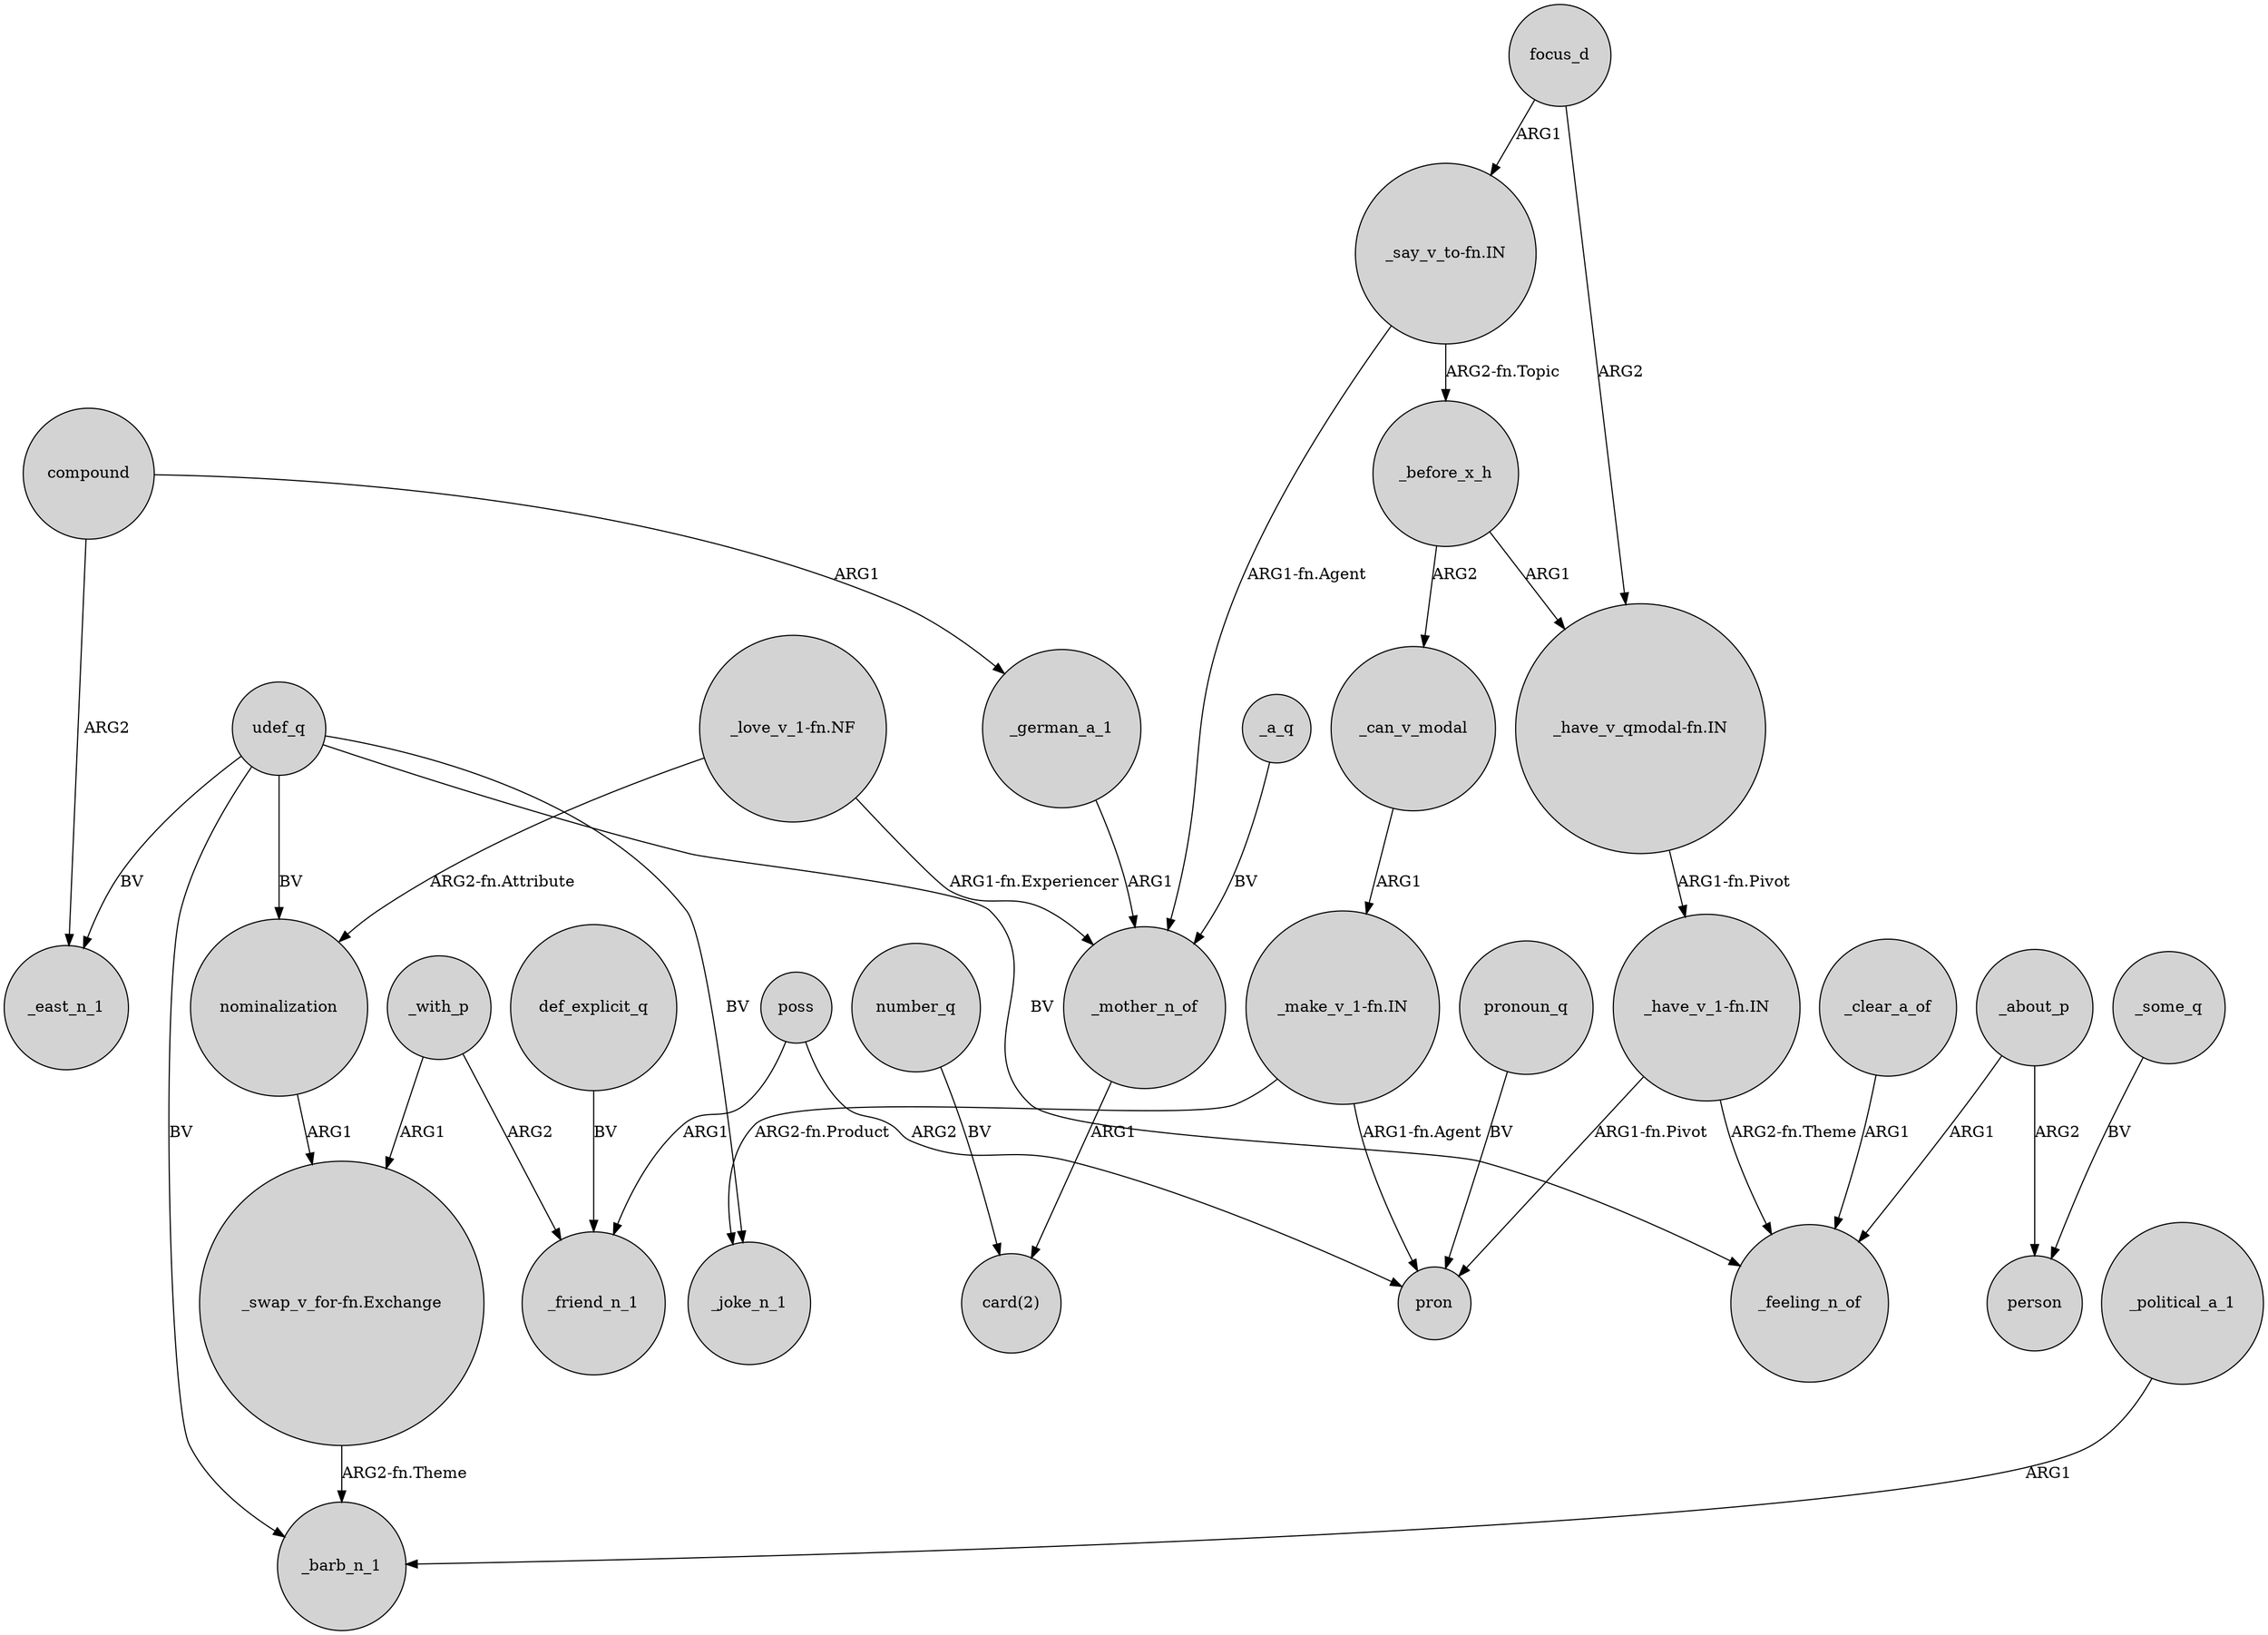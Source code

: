 digraph {
	node [shape=circle style=filled]
	_a_q -> _mother_n_of [label=BV]
	_about_p -> _feeling_n_of [label=ARG1]
	compound -> _east_n_1 [label=ARG2]
	poss -> pron [label=ARG2]
	"_say_v_to-fn.IN" -> _mother_n_of [label="ARG1-fn.Agent"]
	_can_v_modal -> "_make_v_1-fn.IN" [label=ARG1]
	udef_q -> _feeling_n_of [label=BV]
	nominalization -> "_swap_v_for-fn.Exchange" [label=ARG1]
	_german_a_1 -> _mother_n_of [label=ARG1]
	"_say_v_to-fn.IN" -> _before_x_h [label="ARG2-fn.Topic"]
	"_have_v_qmodal-fn.IN" -> "_have_v_1-fn.IN" [label="ARG1-fn.Pivot"]
	"_love_v_1-fn.NF" -> _mother_n_of [label="ARG1-fn.Experiencer"]
	_before_x_h -> _can_v_modal [label=ARG2]
	"_make_v_1-fn.IN" -> _joke_n_1 [label="ARG2-fn.Product"]
	poss -> _friend_n_1 [label=ARG1]
	_clear_a_of -> _feeling_n_of [label=ARG1]
	"_have_v_1-fn.IN" -> pron [label="ARG1-fn.Pivot"]
	_about_p -> person [label=ARG2]
	"_love_v_1-fn.NF" -> nominalization [label="ARG2-fn.Attribute"]
	focus_d -> "_have_v_qmodal-fn.IN" [label=ARG2]
	_with_p -> _friend_n_1 [label=ARG2]
	_political_a_1 -> _barb_n_1 [label=ARG1]
	pronoun_q -> pron [label=BV]
	udef_q -> _joke_n_1 [label=BV]
	udef_q -> _barb_n_1 [label=BV]
	_some_q -> person [label=BV]
	_mother_n_of -> "card(2)" [label=ARG1]
	"_make_v_1-fn.IN" -> pron [label="ARG1-fn.Agent"]
	udef_q -> _east_n_1 [label=BV]
	udef_q -> nominalization [label=BV]
	"_have_v_1-fn.IN" -> _feeling_n_of [label="ARG2-fn.Theme"]
	_with_p -> "_swap_v_for-fn.Exchange" [label=ARG1]
	number_q -> "card(2)" [label=BV]
	def_explicit_q -> _friend_n_1 [label=BV]
	_before_x_h -> "_have_v_qmodal-fn.IN" [label=ARG1]
	focus_d -> "_say_v_to-fn.IN" [label=ARG1]
	compound -> _german_a_1 [label=ARG1]
	"_swap_v_for-fn.Exchange" -> _barb_n_1 [label="ARG2-fn.Theme"]
}
